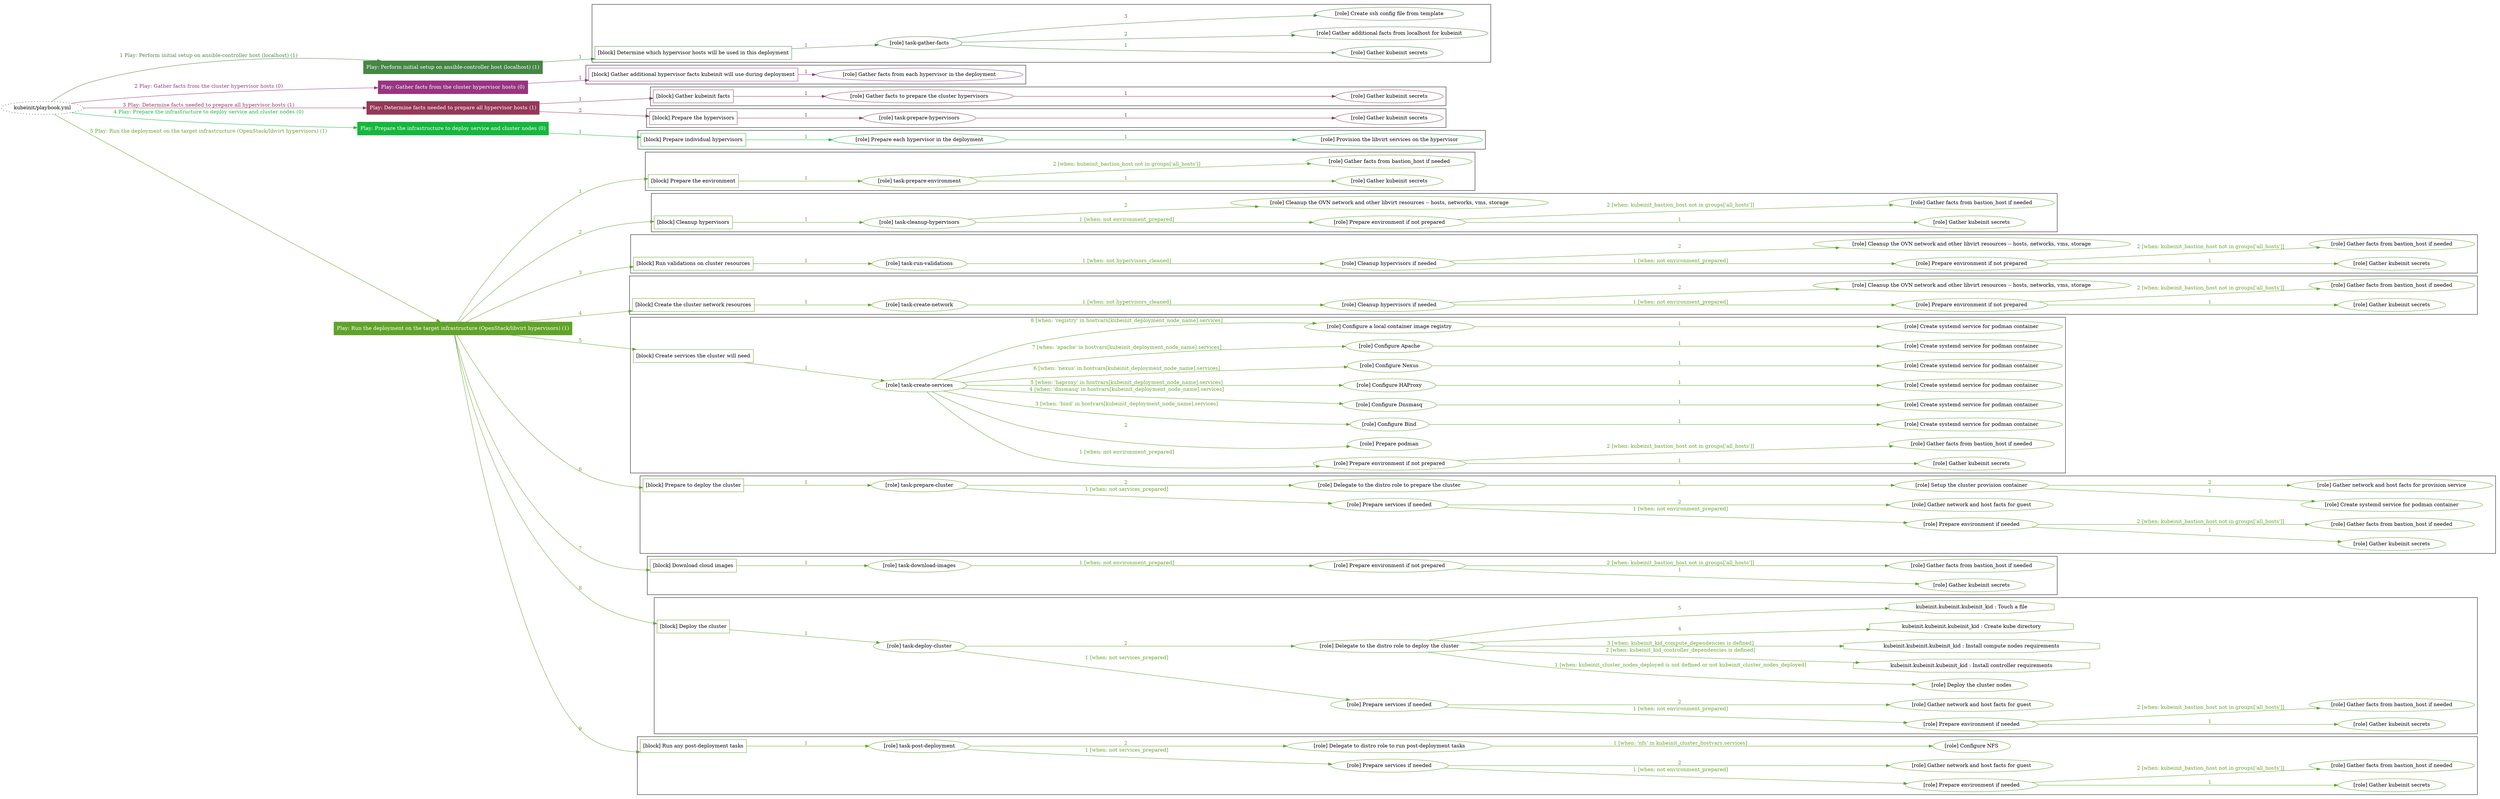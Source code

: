 digraph {
	graph [concentrate=true ordering=in rankdir=LR ratio=fill]
	edge [esep=5 sep=10]
	"kubeinit/playbook.yml" [URL="/home/runner/work/kubeinit/kubeinit/kubeinit/playbook.yml" id=playbook_5fe41599 style=dotted]
	"kubeinit/playbook.yml" -> play_55666971 [label="1 Play: Perform initial setup on ansible-controller host (localhost) (1)" color="#458745" fontcolor="#458745" id=edge_play_55666971 labeltooltip="1 Play: Perform initial setup on ansible-controller host (localhost) (1)" tooltip="1 Play: Perform initial setup on ansible-controller host (localhost) (1)"]
	subgraph "Play: Perform initial setup on ansible-controller host (localhost) (1)" {
		play_55666971 [label="Play: Perform initial setup on ansible-controller host (localhost) (1)" URL="/home/runner/work/kubeinit/kubeinit/kubeinit/playbook.yml" color="#458745" fontcolor="#ffffff" id=play_55666971 shape=box style=filled tooltip=localhost]
		play_55666971 -> block_67934a84 [label=1 color="#458745" fontcolor="#458745" id=edge_block_67934a84 labeltooltip=1 tooltip=1]
		subgraph cluster_block_67934a84 {
			block_67934a84 [label="[block] Determine which hypervisor hosts will be used in this deployment" URL="/home/runner/work/kubeinit/kubeinit/kubeinit/playbook.yml" color="#458745" id=block_67934a84 labeltooltip="Determine which hypervisor hosts will be used in this deployment" shape=box tooltip="Determine which hypervisor hosts will be used in this deployment"]
			block_67934a84 -> role_ab2614c9 [label="1 " color="#458745" fontcolor="#458745" id=edge_role_ab2614c9 labeltooltip="1 " tooltip="1 "]
			subgraph "task-gather-facts" {
				role_ab2614c9 [label="[role] task-gather-facts" URL="/home/runner/work/kubeinit/kubeinit/kubeinit/playbook.yml" color="#458745" id=role_ab2614c9 tooltip="task-gather-facts"]
				role_ab2614c9 -> role_8c896faa [label="1 " color="#458745" fontcolor="#458745" id=edge_role_8c896faa labeltooltip="1 " tooltip="1 "]
				subgraph "Gather kubeinit secrets" {
					role_8c896faa [label="[role] Gather kubeinit secrets" URL="/home/runner/.ansible/collections/ansible_collections/kubeinit/kubeinit/roles/kubeinit_prepare/tasks/build_hypervisors_group.yml" color="#458745" id=role_8c896faa tooltip="Gather kubeinit secrets"]
				}
				role_ab2614c9 -> role_256e9c28 [label="2 " color="#458745" fontcolor="#458745" id=edge_role_256e9c28 labeltooltip="2 " tooltip="2 "]
				subgraph "Gather additional facts from localhost for kubeinit" {
					role_256e9c28 [label="[role] Gather additional facts from localhost for kubeinit" URL="/home/runner/.ansible/collections/ansible_collections/kubeinit/kubeinit/roles/kubeinit_prepare/tasks/build_hypervisors_group.yml" color="#458745" id=role_256e9c28 tooltip="Gather additional facts from localhost for kubeinit"]
				}
				role_ab2614c9 -> role_fee10853 [label="3 " color="#458745" fontcolor="#458745" id=edge_role_fee10853 labeltooltip="3 " tooltip="3 "]
				subgraph "Create ssh config file from template" {
					role_fee10853 [label="[role] Create ssh config file from template" URL="/home/runner/.ansible/collections/ansible_collections/kubeinit/kubeinit/roles/kubeinit_prepare/tasks/build_hypervisors_group.yml" color="#458745" id=role_fee10853 tooltip="Create ssh config file from template"]
				}
			}
		}
	}
	"kubeinit/playbook.yml" -> play_fe52ae22 [label="2 Play: Gather facts from the cluster hypervisor hosts (0)" color="#973580" fontcolor="#973580" id=edge_play_fe52ae22 labeltooltip="2 Play: Gather facts from the cluster hypervisor hosts (0)" tooltip="2 Play: Gather facts from the cluster hypervisor hosts (0)"]
	subgraph "Play: Gather facts from the cluster hypervisor hosts (0)" {
		play_fe52ae22 [label="Play: Gather facts from the cluster hypervisor hosts (0)" URL="/home/runner/work/kubeinit/kubeinit/kubeinit/playbook.yml" color="#973580" fontcolor="#ffffff" id=play_fe52ae22 shape=box style=filled tooltip="Play: Gather facts from the cluster hypervisor hosts (0)"]
		play_fe52ae22 -> block_f6a86993 [label=1 color="#973580" fontcolor="#973580" id=edge_block_f6a86993 labeltooltip=1 tooltip=1]
		subgraph cluster_block_f6a86993 {
			block_f6a86993 [label="[block] Gather additional hypervisor facts kubeinit will use during deployment" URL="/home/runner/work/kubeinit/kubeinit/kubeinit/playbook.yml" color="#973580" id=block_f6a86993 labeltooltip="Gather additional hypervisor facts kubeinit will use during deployment" shape=box tooltip="Gather additional hypervisor facts kubeinit will use during deployment"]
			block_f6a86993 -> role_44c88449 [label="1 " color="#973580" fontcolor="#973580" id=edge_role_44c88449 labeltooltip="1 " tooltip="1 "]
			subgraph "Gather facts from each hypervisor in the deployment" {
				role_44c88449 [label="[role] Gather facts from each hypervisor in the deployment" URL="/home/runner/work/kubeinit/kubeinit/kubeinit/playbook.yml" color="#973580" id=role_44c88449 tooltip="Gather facts from each hypervisor in the deployment"]
			}
		}
	}
	"kubeinit/playbook.yml" -> play_02affd96 [label="3 Play: Determine facts needed to prepare all hypervisor hosts (1)" color="#943857" fontcolor="#943857" id=edge_play_02affd96 labeltooltip="3 Play: Determine facts needed to prepare all hypervisor hosts (1)" tooltip="3 Play: Determine facts needed to prepare all hypervisor hosts (1)"]
	subgraph "Play: Determine facts needed to prepare all hypervisor hosts (1)" {
		play_02affd96 [label="Play: Determine facts needed to prepare all hypervisor hosts (1)" URL="/home/runner/work/kubeinit/kubeinit/kubeinit/playbook.yml" color="#943857" fontcolor="#ffffff" id=play_02affd96 shape=box style=filled tooltip=localhost]
		play_02affd96 -> block_3c791228 [label=1 color="#943857" fontcolor="#943857" id=edge_block_3c791228 labeltooltip=1 tooltip=1]
		subgraph cluster_block_3c791228 {
			block_3c791228 [label="[block] Gather kubeinit facts" URL="/home/runner/work/kubeinit/kubeinit/kubeinit/playbook.yml" color="#943857" id=block_3c791228 labeltooltip="Gather kubeinit facts" shape=box tooltip="Gather kubeinit facts"]
			block_3c791228 -> role_9fc240bf [label="1 " color="#943857" fontcolor="#943857" id=edge_role_9fc240bf labeltooltip="1 " tooltip="1 "]
			subgraph "Gather facts to prepare the cluster hypervisors" {
				role_9fc240bf [label="[role] Gather facts to prepare the cluster hypervisors" URL="/home/runner/work/kubeinit/kubeinit/kubeinit/playbook.yml" color="#943857" id=role_9fc240bf tooltip="Gather facts to prepare the cluster hypervisors"]
				role_9fc240bf -> role_375b32fd [label="1 " color="#943857" fontcolor="#943857" id=edge_role_375b32fd labeltooltip="1 " tooltip="1 "]
				subgraph "Gather kubeinit secrets" {
					role_375b32fd [label="[role] Gather kubeinit secrets" URL="/home/runner/.ansible/collections/ansible_collections/kubeinit/kubeinit/roles/kubeinit_prepare/tasks/gather_kubeinit_facts.yml" color="#943857" id=role_375b32fd tooltip="Gather kubeinit secrets"]
				}
			}
		}
		play_02affd96 -> block_51bba549 [label=2 color="#943857" fontcolor="#943857" id=edge_block_51bba549 labeltooltip=2 tooltip=2]
		subgraph cluster_block_51bba549 {
			block_51bba549 [label="[block] Prepare the hypervisors" URL="/home/runner/work/kubeinit/kubeinit/kubeinit/playbook.yml" color="#943857" id=block_51bba549 labeltooltip="Prepare the hypervisors" shape=box tooltip="Prepare the hypervisors"]
			block_51bba549 -> role_1eca41cf [label="1 " color="#943857" fontcolor="#943857" id=edge_role_1eca41cf labeltooltip="1 " tooltip="1 "]
			subgraph "task-prepare-hypervisors" {
				role_1eca41cf [label="[role] task-prepare-hypervisors" URL="/home/runner/work/kubeinit/kubeinit/kubeinit/playbook.yml" color="#943857" id=role_1eca41cf tooltip="task-prepare-hypervisors"]
				role_1eca41cf -> role_075662c6 [label="1 " color="#943857" fontcolor="#943857" id=edge_role_075662c6 labeltooltip="1 " tooltip="1 "]
				subgraph "Gather kubeinit secrets" {
					role_075662c6 [label="[role] Gather kubeinit secrets" URL="/home/runner/.ansible/collections/ansible_collections/kubeinit/kubeinit/roles/kubeinit_prepare/tasks/gather_kubeinit_facts.yml" color="#943857" id=role_075662c6 tooltip="Gather kubeinit secrets"]
				}
			}
		}
	}
	"kubeinit/playbook.yml" -> play_18df3290 [label="4 Play: Prepare the infrastructure to deploy service and cluster nodes (0)" color="#15b73e" fontcolor="#15b73e" id=edge_play_18df3290 labeltooltip="4 Play: Prepare the infrastructure to deploy service and cluster nodes (0)" tooltip="4 Play: Prepare the infrastructure to deploy service and cluster nodes (0)"]
	subgraph "Play: Prepare the infrastructure to deploy service and cluster nodes (0)" {
		play_18df3290 [label="Play: Prepare the infrastructure to deploy service and cluster nodes (0)" URL="/home/runner/work/kubeinit/kubeinit/kubeinit/playbook.yml" color="#15b73e" fontcolor="#ffffff" id=play_18df3290 shape=box style=filled tooltip="Play: Prepare the infrastructure to deploy service and cluster nodes (0)"]
		play_18df3290 -> block_b751de8a [label=1 color="#15b73e" fontcolor="#15b73e" id=edge_block_b751de8a labeltooltip=1 tooltip=1]
		subgraph cluster_block_b751de8a {
			block_b751de8a [label="[block] Prepare individual hypervisors" URL="/home/runner/work/kubeinit/kubeinit/kubeinit/playbook.yml" color="#15b73e" id=block_b751de8a labeltooltip="Prepare individual hypervisors" shape=box tooltip="Prepare individual hypervisors"]
			block_b751de8a -> role_bc73a77a [label="1 " color="#15b73e" fontcolor="#15b73e" id=edge_role_bc73a77a labeltooltip="1 " tooltip="1 "]
			subgraph "Prepare each hypervisor in the deployment" {
				role_bc73a77a [label="[role] Prepare each hypervisor in the deployment" URL="/home/runner/work/kubeinit/kubeinit/kubeinit/playbook.yml" color="#15b73e" id=role_bc73a77a tooltip="Prepare each hypervisor in the deployment"]
				role_bc73a77a -> role_54d7b01c [label="1 " color="#15b73e" fontcolor="#15b73e" id=edge_role_54d7b01c labeltooltip="1 " tooltip="1 "]
				subgraph "Provision the libvirt services on the hypervisor" {
					role_54d7b01c [label="[role] Provision the libvirt services on the hypervisor" URL="/home/runner/.ansible/collections/ansible_collections/kubeinit/kubeinit/roles/kubeinit_prepare/tasks/prepare_hypervisor.yml" color="#15b73e" id=role_54d7b01c tooltip="Provision the libvirt services on the hypervisor"]
				}
			}
		}
	}
	"kubeinit/playbook.yml" -> play_ee7f7cd1 [label="5 Play: Run the deployment on the target infrastructure (OpenStack/libvirt hypervisors) (1)" color="#61a329" fontcolor="#61a329" id=edge_play_ee7f7cd1 labeltooltip="5 Play: Run the deployment on the target infrastructure (OpenStack/libvirt hypervisors) (1)" tooltip="5 Play: Run the deployment on the target infrastructure (OpenStack/libvirt hypervisors) (1)"]
	subgraph "Play: Run the deployment on the target infrastructure (OpenStack/libvirt hypervisors) (1)" {
		play_ee7f7cd1 [label="Play: Run the deployment on the target infrastructure (OpenStack/libvirt hypervisors) (1)" URL="/home/runner/work/kubeinit/kubeinit/kubeinit/playbook.yml" color="#61a329" fontcolor="#ffffff" id=play_ee7f7cd1 shape=box style=filled tooltip=localhost]
		play_ee7f7cd1 -> block_87610c10 [label=1 color="#61a329" fontcolor="#61a329" id=edge_block_87610c10 labeltooltip=1 tooltip=1]
		subgraph cluster_block_87610c10 {
			block_87610c10 [label="[block] Prepare the environment" URL="/home/runner/work/kubeinit/kubeinit/kubeinit/playbook.yml" color="#61a329" id=block_87610c10 labeltooltip="Prepare the environment" shape=box tooltip="Prepare the environment"]
			block_87610c10 -> role_bfa78149 [label="1 " color="#61a329" fontcolor="#61a329" id=edge_role_bfa78149 labeltooltip="1 " tooltip="1 "]
			subgraph "task-prepare-environment" {
				role_bfa78149 [label="[role] task-prepare-environment" URL="/home/runner/work/kubeinit/kubeinit/kubeinit/playbook.yml" color="#61a329" id=role_bfa78149 tooltip="task-prepare-environment"]
				role_bfa78149 -> role_4eda931f [label="1 " color="#61a329" fontcolor="#61a329" id=edge_role_4eda931f labeltooltip="1 " tooltip="1 "]
				subgraph "Gather kubeinit secrets" {
					role_4eda931f [label="[role] Gather kubeinit secrets" URL="/home/runner/.ansible/collections/ansible_collections/kubeinit/kubeinit/roles/kubeinit_prepare/tasks/gather_kubeinit_facts.yml" color="#61a329" id=role_4eda931f tooltip="Gather kubeinit secrets"]
				}
				role_bfa78149 -> role_8e692fb3 [label="2 [when: kubeinit_bastion_host not in groups['all_hosts']]" color="#61a329" fontcolor="#61a329" id=edge_role_8e692fb3 labeltooltip="2 [when: kubeinit_bastion_host not in groups['all_hosts']]" tooltip="2 [when: kubeinit_bastion_host not in groups['all_hosts']]"]
				subgraph "Gather facts from bastion_host if needed" {
					role_8e692fb3 [label="[role] Gather facts from bastion_host if needed" URL="/home/runner/.ansible/collections/ansible_collections/kubeinit/kubeinit/roles/kubeinit_prepare/tasks/main.yml" color="#61a329" id=role_8e692fb3 tooltip="Gather facts from bastion_host if needed"]
				}
			}
		}
		play_ee7f7cd1 -> block_bdb9e5b8 [label=2 color="#61a329" fontcolor="#61a329" id=edge_block_bdb9e5b8 labeltooltip=2 tooltip=2]
		subgraph cluster_block_bdb9e5b8 {
			block_bdb9e5b8 [label="[block] Cleanup hypervisors" URL="/home/runner/work/kubeinit/kubeinit/kubeinit/playbook.yml" color="#61a329" id=block_bdb9e5b8 labeltooltip="Cleanup hypervisors" shape=box tooltip="Cleanup hypervisors"]
			block_bdb9e5b8 -> role_5acf9dca [label="1 " color="#61a329" fontcolor="#61a329" id=edge_role_5acf9dca labeltooltip="1 " tooltip="1 "]
			subgraph "task-cleanup-hypervisors" {
				role_5acf9dca [label="[role] task-cleanup-hypervisors" URL="/home/runner/work/kubeinit/kubeinit/kubeinit/playbook.yml" color="#61a329" id=role_5acf9dca tooltip="task-cleanup-hypervisors"]
				role_5acf9dca -> role_e18acdb3 [label="1 [when: not environment_prepared]" color="#61a329" fontcolor="#61a329" id=edge_role_e18acdb3 labeltooltip="1 [when: not environment_prepared]" tooltip="1 [when: not environment_prepared]"]
				subgraph "Prepare environment if not prepared" {
					role_e18acdb3 [label="[role] Prepare environment if not prepared" URL="/home/runner/.ansible/collections/ansible_collections/kubeinit/kubeinit/roles/kubeinit_libvirt/tasks/cleanup_hypervisors.yml" color="#61a329" id=role_e18acdb3 tooltip="Prepare environment if not prepared"]
					role_e18acdb3 -> role_991489d8 [label="1 " color="#61a329" fontcolor="#61a329" id=edge_role_991489d8 labeltooltip="1 " tooltip="1 "]
					subgraph "Gather kubeinit secrets" {
						role_991489d8 [label="[role] Gather kubeinit secrets" URL="/home/runner/.ansible/collections/ansible_collections/kubeinit/kubeinit/roles/kubeinit_prepare/tasks/gather_kubeinit_facts.yml" color="#61a329" id=role_991489d8 tooltip="Gather kubeinit secrets"]
					}
					role_e18acdb3 -> role_3959d46a [label="2 [when: kubeinit_bastion_host not in groups['all_hosts']]" color="#61a329" fontcolor="#61a329" id=edge_role_3959d46a labeltooltip="2 [when: kubeinit_bastion_host not in groups['all_hosts']]" tooltip="2 [when: kubeinit_bastion_host not in groups['all_hosts']]"]
					subgraph "Gather facts from bastion_host if needed" {
						role_3959d46a [label="[role] Gather facts from bastion_host if needed" URL="/home/runner/.ansible/collections/ansible_collections/kubeinit/kubeinit/roles/kubeinit_prepare/tasks/main.yml" color="#61a329" id=role_3959d46a tooltip="Gather facts from bastion_host if needed"]
					}
				}
				role_5acf9dca -> role_cb58120d [label="2 " color="#61a329" fontcolor="#61a329" id=edge_role_cb58120d labeltooltip="2 " tooltip="2 "]
				subgraph "Cleanup the OVN network and other libvirt resources -- hosts, networks, vms, storage" {
					role_cb58120d [label="[role] Cleanup the OVN network and other libvirt resources -- hosts, networks, vms, storage" URL="/home/runner/.ansible/collections/ansible_collections/kubeinit/kubeinit/roles/kubeinit_libvirt/tasks/cleanup_hypervisors.yml" color="#61a329" id=role_cb58120d tooltip="Cleanup the OVN network and other libvirt resources -- hosts, networks, vms, storage"]
				}
			}
		}
		play_ee7f7cd1 -> block_a661c256 [label=3 color="#61a329" fontcolor="#61a329" id=edge_block_a661c256 labeltooltip=3 tooltip=3]
		subgraph cluster_block_a661c256 {
			block_a661c256 [label="[block] Run validations on cluster resources" URL="/home/runner/work/kubeinit/kubeinit/kubeinit/playbook.yml" color="#61a329" id=block_a661c256 labeltooltip="Run validations on cluster resources" shape=box tooltip="Run validations on cluster resources"]
			block_a661c256 -> role_3eac12f6 [label="1 " color="#61a329" fontcolor="#61a329" id=edge_role_3eac12f6 labeltooltip="1 " tooltip="1 "]
			subgraph "task-run-validations" {
				role_3eac12f6 [label="[role] task-run-validations" URL="/home/runner/work/kubeinit/kubeinit/kubeinit/playbook.yml" color="#61a329" id=role_3eac12f6 tooltip="task-run-validations"]
				role_3eac12f6 -> role_e0785d9e [label="1 [when: not hypervisors_cleaned]" color="#61a329" fontcolor="#61a329" id=edge_role_e0785d9e labeltooltip="1 [when: not hypervisors_cleaned]" tooltip="1 [when: not hypervisors_cleaned]"]
				subgraph "Cleanup hypervisors if needed" {
					role_e0785d9e [label="[role] Cleanup hypervisors if needed" URL="/home/runner/.ansible/collections/ansible_collections/kubeinit/kubeinit/roles/kubeinit_validations/tasks/main.yml" color="#61a329" id=role_e0785d9e tooltip="Cleanup hypervisors if needed"]
					role_e0785d9e -> role_4e67e48b [label="1 [when: not environment_prepared]" color="#61a329" fontcolor="#61a329" id=edge_role_4e67e48b labeltooltip="1 [when: not environment_prepared]" tooltip="1 [when: not environment_prepared]"]
					subgraph "Prepare environment if not prepared" {
						role_4e67e48b [label="[role] Prepare environment if not prepared" URL="/home/runner/.ansible/collections/ansible_collections/kubeinit/kubeinit/roles/kubeinit_libvirt/tasks/cleanup_hypervisors.yml" color="#61a329" id=role_4e67e48b tooltip="Prepare environment if not prepared"]
						role_4e67e48b -> role_53105800 [label="1 " color="#61a329" fontcolor="#61a329" id=edge_role_53105800 labeltooltip="1 " tooltip="1 "]
						subgraph "Gather kubeinit secrets" {
							role_53105800 [label="[role] Gather kubeinit secrets" URL="/home/runner/.ansible/collections/ansible_collections/kubeinit/kubeinit/roles/kubeinit_prepare/tasks/gather_kubeinit_facts.yml" color="#61a329" id=role_53105800 tooltip="Gather kubeinit secrets"]
						}
						role_4e67e48b -> role_20fa8161 [label="2 [when: kubeinit_bastion_host not in groups['all_hosts']]" color="#61a329" fontcolor="#61a329" id=edge_role_20fa8161 labeltooltip="2 [when: kubeinit_bastion_host not in groups['all_hosts']]" tooltip="2 [when: kubeinit_bastion_host not in groups['all_hosts']]"]
						subgraph "Gather facts from bastion_host if needed" {
							role_20fa8161 [label="[role] Gather facts from bastion_host if needed" URL="/home/runner/.ansible/collections/ansible_collections/kubeinit/kubeinit/roles/kubeinit_prepare/tasks/main.yml" color="#61a329" id=role_20fa8161 tooltip="Gather facts from bastion_host if needed"]
						}
					}
					role_e0785d9e -> role_eeefbf0a [label="2 " color="#61a329" fontcolor="#61a329" id=edge_role_eeefbf0a labeltooltip="2 " tooltip="2 "]
					subgraph "Cleanup the OVN network and other libvirt resources -- hosts, networks, vms, storage" {
						role_eeefbf0a [label="[role] Cleanup the OVN network and other libvirt resources -- hosts, networks, vms, storage" URL="/home/runner/.ansible/collections/ansible_collections/kubeinit/kubeinit/roles/kubeinit_libvirt/tasks/cleanup_hypervisors.yml" color="#61a329" id=role_eeefbf0a tooltip="Cleanup the OVN network and other libvirt resources -- hosts, networks, vms, storage"]
					}
				}
			}
		}
		play_ee7f7cd1 -> block_8609d5c6 [label=4 color="#61a329" fontcolor="#61a329" id=edge_block_8609d5c6 labeltooltip=4 tooltip=4]
		subgraph cluster_block_8609d5c6 {
			block_8609d5c6 [label="[block] Create the cluster network resources" URL="/home/runner/work/kubeinit/kubeinit/kubeinit/playbook.yml" color="#61a329" id=block_8609d5c6 labeltooltip="Create the cluster network resources" shape=box tooltip="Create the cluster network resources"]
			block_8609d5c6 -> role_cd32442a [label="1 " color="#61a329" fontcolor="#61a329" id=edge_role_cd32442a labeltooltip="1 " tooltip="1 "]
			subgraph "task-create-network" {
				role_cd32442a [label="[role] task-create-network" URL="/home/runner/work/kubeinit/kubeinit/kubeinit/playbook.yml" color="#61a329" id=role_cd32442a tooltip="task-create-network"]
				role_cd32442a -> role_c310fed7 [label="1 [when: not hypervisors_cleaned]" color="#61a329" fontcolor="#61a329" id=edge_role_c310fed7 labeltooltip="1 [when: not hypervisors_cleaned]" tooltip="1 [when: not hypervisors_cleaned]"]
				subgraph "Cleanup hypervisors if needed" {
					role_c310fed7 [label="[role] Cleanup hypervisors if needed" URL="/home/runner/.ansible/collections/ansible_collections/kubeinit/kubeinit/roles/kubeinit_libvirt/tasks/create_network.yml" color="#61a329" id=role_c310fed7 tooltip="Cleanup hypervisors if needed"]
					role_c310fed7 -> role_a44b13c0 [label="1 [when: not environment_prepared]" color="#61a329" fontcolor="#61a329" id=edge_role_a44b13c0 labeltooltip="1 [when: not environment_prepared]" tooltip="1 [when: not environment_prepared]"]
					subgraph "Prepare environment if not prepared" {
						role_a44b13c0 [label="[role] Prepare environment if not prepared" URL="/home/runner/.ansible/collections/ansible_collections/kubeinit/kubeinit/roles/kubeinit_libvirt/tasks/cleanup_hypervisors.yml" color="#61a329" id=role_a44b13c0 tooltip="Prepare environment if not prepared"]
						role_a44b13c0 -> role_a8065ec0 [label="1 " color="#61a329" fontcolor="#61a329" id=edge_role_a8065ec0 labeltooltip="1 " tooltip="1 "]
						subgraph "Gather kubeinit secrets" {
							role_a8065ec0 [label="[role] Gather kubeinit secrets" URL="/home/runner/.ansible/collections/ansible_collections/kubeinit/kubeinit/roles/kubeinit_prepare/tasks/gather_kubeinit_facts.yml" color="#61a329" id=role_a8065ec0 tooltip="Gather kubeinit secrets"]
						}
						role_a44b13c0 -> role_295cc9fc [label="2 [when: kubeinit_bastion_host not in groups['all_hosts']]" color="#61a329" fontcolor="#61a329" id=edge_role_295cc9fc labeltooltip="2 [when: kubeinit_bastion_host not in groups['all_hosts']]" tooltip="2 [when: kubeinit_bastion_host not in groups['all_hosts']]"]
						subgraph "Gather facts from bastion_host if needed" {
							role_295cc9fc [label="[role] Gather facts from bastion_host if needed" URL="/home/runner/.ansible/collections/ansible_collections/kubeinit/kubeinit/roles/kubeinit_prepare/tasks/main.yml" color="#61a329" id=role_295cc9fc tooltip="Gather facts from bastion_host if needed"]
						}
					}
					role_c310fed7 -> role_ef1f6f5f [label="2 " color="#61a329" fontcolor="#61a329" id=edge_role_ef1f6f5f labeltooltip="2 " tooltip="2 "]
					subgraph "Cleanup the OVN network and other libvirt resources -- hosts, networks, vms, storage" {
						role_ef1f6f5f [label="[role] Cleanup the OVN network and other libvirt resources -- hosts, networks, vms, storage" URL="/home/runner/.ansible/collections/ansible_collections/kubeinit/kubeinit/roles/kubeinit_libvirt/tasks/cleanup_hypervisors.yml" color="#61a329" id=role_ef1f6f5f tooltip="Cleanup the OVN network and other libvirt resources -- hosts, networks, vms, storage"]
					}
				}
			}
		}
		play_ee7f7cd1 -> block_b49bfe8c [label=5 color="#61a329" fontcolor="#61a329" id=edge_block_b49bfe8c labeltooltip=5 tooltip=5]
		subgraph cluster_block_b49bfe8c {
			block_b49bfe8c [label="[block] Create services the cluster will need" URL="/home/runner/work/kubeinit/kubeinit/kubeinit/playbook.yml" color="#61a329" id=block_b49bfe8c labeltooltip="Create services the cluster will need" shape=box tooltip="Create services the cluster will need"]
			block_b49bfe8c -> role_f0c08627 [label="1 " color="#61a329" fontcolor="#61a329" id=edge_role_f0c08627 labeltooltip="1 " tooltip="1 "]
			subgraph "task-create-services" {
				role_f0c08627 [label="[role] task-create-services" URL="/home/runner/work/kubeinit/kubeinit/kubeinit/playbook.yml" color="#61a329" id=role_f0c08627 tooltip="task-create-services"]
				role_f0c08627 -> role_471349df [label="1 [when: not environment_prepared]" color="#61a329" fontcolor="#61a329" id=edge_role_471349df labeltooltip="1 [when: not environment_prepared]" tooltip="1 [when: not environment_prepared]"]
				subgraph "Prepare environment if not prepared" {
					role_471349df [label="[role] Prepare environment if not prepared" URL="/home/runner/.ansible/collections/ansible_collections/kubeinit/kubeinit/roles/kubeinit_services/tasks/main.yml" color="#61a329" id=role_471349df tooltip="Prepare environment if not prepared"]
					role_471349df -> role_da7a51b6 [label="1 " color="#61a329" fontcolor="#61a329" id=edge_role_da7a51b6 labeltooltip="1 " tooltip="1 "]
					subgraph "Gather kubeinit secrets" {
						role_da7a51b6 [label="[role] Gather kubeinit secrets" URL="/home/runner/.ansible/collections/ansible_collections/kubeinit/kubeinit/roles/kubeinit_prepare/tasks/gather_kubeinit_facts.yml" color="#61a329" id=role_da7a51b6 tooltip="Gather kubeinit secrets"]
					}
					role_471349df -> role_b3be3998 [label="2 [when: kubeinit_bastion_host not in groups['all_hosts']]" color="#61a329" fontcolor="#61a329" id=edge_role_b3be3998 labeltooltip="2 [when: kubeinit_bastion_host not in groups['all_hosts']]" tooltip="2 [when: kubeinit_bastion_host not in groups['all_hosts']]"]
					subgraph "Gather facts from bastion_host if needed" {
						role_b3be3998 [label="[role] Gather facts from bastion_host if needed" URL="/home/runner/.ansible/collections/ansible_collections/kubeinit/kubeinit/roles/kubeinit_prepare/tasks/main.yml" color="#61a329" id=role_b3be3998 tooltip="Gather facts from bastion_host if needed"]
					}
				}
				role_f0c08627 -> role_0e5fb202 [label="2 " color="#61a329" fontcolor="#61a329" id=edge_role_0e5fb202 labeltooltip="2 " tooltip="2 "]
				subgraph "Prepare podman" {
					role_0e5fb202 [label="[role] Prepare podman" URL="/home/runner/.ansible/collections/ansible_collections/kubeinit/kubeinit/roles/kubeinit_services/tasks/00_create_service_pod.yml" color="#61a329" id=role_0e5fb202 tooltip="Prepare podman"]
				}
				role_f0c08627 -> role_b9608930 [label="3 [when: 'bind' in hostvars[kubeinit_deployment_node_name].services]" color="#61a329" fontcolor="#61a329" id=edge_role_b9608930 labeltooltip="3 [when: 'bind' in hostvars[kubeinit_deployment_node_name].services]" tooltip="3 [when: 'bind' in hostvars[kubeinit_deployment_node_name].services]"]
				subgraph "Configure Bind" {
					role_b9608930 [label="[role] Configure Bind" URL="/home/runner/.ansible/collections/ansible_collections/kubeinit/kubeinit/roles/kubeinit_services/tasks/start_services_containers.yml" color="#61a329" id=role_b9608930 tooltip="Configure Bind"]
					role_b9608930 -> role_2f2364cd [label="1 " color="#61a329" fontcolor="#61a329" id=edge_role_2f2364cd labeltooltip="1 " tooltip="1 "]
					subgraph "Create systemd service for podman container" {
						role_2f2364cd [label="[role] Create systemd service for podman container" URL="/home/runner/.ansible/collections/ansible_collections/kubeinit/kubeinit/roles/kubeinit_bind/tasks/main.yml" color="#61a329" id=role_2f2364cd tooltip="Create systemd service for podman container"]
					}
				}
				role_f0c08627 -> role_5389c807 [label="4 [when: 'dnsmasq' in hostvars[kubeinit_deployment_node_name].services]" color="#61a329" fontcolor="#61a329" id=edge_role_5389c807 labeltooltip="4 [when: 'dnsmasq' in hostvars[kubeinit_deployment_node_name].services]" tooltip="4 [when: 'dnsmasq' in hostvars[kubeinit_deployment_node_name].services]"]
				subgraph "Configure Dnsmasq" {
					role_5389c807 [label="[role] Configure Dnsmasq" URL="/home/runner/.ansible/collections/ansible_collections/kubeinit/kubeinit/roles/kubeinit_services/tasks/start_services_containers.yml" color="#61a329" id=role_5389c807 tooltip="Configure Dnsmasq"]
					role_5389c807 -> role_716950e3 [label="1 " color="#61a329" fontcolor="#61a329" id=edge_role_716950e3 labeltooltip="1 " tooltip="1 "]
					subgraph "Create systemd service for podman container" {
						role_716950e3 [label="[role] Create systemd service for podman container" URL="/home/runner/.ansible/collections/ansible_collections/kubeinit/kubeinit/roles/kubeinit_dnsmasq/tasks/main.yml" color="#61a329" id=role_716950e3 tooltip="Create systemd service for podman container"]
					}
				}
				role_f0c08627 -> role_80f481d3 [label="5 [when: 'haproxy' in hostvars[kubeinit_deployment_node_name].services]" color="#61a329" fontcolor="#61a329" id=edge_role_80f481d3 labeltooltip="5 [when: 'haproxy' in hostvars[kubeinit_deployment_node_name].services]" tooltip="5 [when: 'haproxy' in hostvars[kubeinit_deployment_node_name].services]"]
				subgraph "Configure HAProxy" {
					role_80f481d3 [label="[role] Configure HAProxy" URL="/home/runner/.ansible/collections/ansible_collections/kubeinit/kubeinit/roles/kubeinit_services/tasks/start_services_containers.yml" color="#61a329" id=role_80f481d3 tooltip="Configure HAProxy"]
					role_80f481d3 -> role_419ed6a0 [label="1 " color="#61a329" fontcolor="#61a329" id=edge_role_419ed6a0 labeltooltip="1 " tooltip="1 "]
					subgraph "Create systemd service for podman container" {
						role_419ed6a0 [label="[role] Create systemd service for podman container" URL="/home/runner/.ansible/collections/ansible_collections/kubeinit/kubeinit/roles/kubeinit_haproxy/tasks/main.yml" color="#61a329" id=role_419ed6a0 tooltip="Create systemd service for podman container"]
					}
				}
				role_f0c08627 -> role_bed5ef15 [label="6 [when: 'nexus' in hostvars[kubeinit_deployment_node_name].services]" color="#61a329" fontcolor="#61a329" id=edge_role_bed5ef15 labeltooltip="6 [when: 'nexus' in hostvars[kubeinit_deployment_node_name].services]" tooltip="6 [when: 'nexus' in hostvars[kubeinit_deployment_node_name].services]"]
				subgraph "Configure Nexus" {
					role_bed5ef15 [label="[role] Configure Nexus" URL="/home/runner/.ansible/collections/ansible_collections/kubeinit/kubeinit/roles/kubeinit_services/tasks/start_services_containers.yml" color="#61a329" id=role_bed5ef15 tooltip="Configure Nexus"]
					role_bed5ef15 -> role_29012b14 [label="1 " color="#61a329" fontcolor="#61a329" id=edge_role_29012b14 labeltooltip="1 " tooltip="1 "]
					subgraph "Create systemd service for podman container" {
						role_29012b14 [label="[role] Create systemd service for podman container" URL="/home/runner/.ansible/collections/ansible_collections/kubeinit/kubeinit/roles/kubeinit_nexus/tasks/main.yml" color="#61a329" id=role_29012b14 tooltip="Create systemd service for podman container"]
					}
				}
				role_f0c08627 -> role_db72983e [label="7 [when: 'apache' in hostvars[kubeinit_deployment_node_name].services]" color="#61a329" fontcolor="#61a329" id=edge_role_db72983e labeltooltip="7 [when: 'apache' in hostvars[kubeinit_deployment_node_name].services]" tooltip="7 [when: 'apache' in hostvars[kubeinit_deployment_node_name].services]"]
				subgraph "Configure Apache" {
					role_db72983e [label="[role] Configure Apache" URL="/home/runner/.ansible/collections/ansible_collections/kubeinit/kubeinit/roles/kubeinit_services/tasks/start_services_containers.yml" color="#61a329" id=role_db72983e tooltip="Configure Apache"]
					role_db72983e -> role_344d2312 [label="1 " color="#61a329" fontcolor="#61a329" id=edge_role_344d2312 labeltooltip="1 " tooltip="1 "]
					subgraph "Create systemd service for podman container" {
						role_344d2312 [label="[role] Create systemd service for podman container" URL="/home/runner/.ansible/collections/ansible_collections/kubeinit/kubeinit/roles/kubeinit_apache/tasks/main.yml" color="#61a329" id=role_344d2312 tooltip="Create systemd service for podman container"]
					}
				}
				role_f0c08627 -> role_19920f65 [label="8 [when: 'registry' in hostvars[kubeinit_deployment_node_name].services]" color="#61a329" fontcolor="#61a329" id=edge_role_19920f65 labeltooltip="8 [when: 'registry' in hostvars[kubeinit_deployment_node_name].services]" tooltip="8 [when: 'registry' in hostvars[kubeinit_deployment_node_name].services]"]
				subgraph "Configure a local container image registry" {
					role_19920f65 [label="[role] Configure a local container image registry" URL="/home/runner/.ansible/collections/ansible_collections/kubeinit/kubeinit/roles/kubeinit_services/tasks/start_services_containers.yml" color="#61a329" id=role_19920f65 tooltip="Configure a local container image registry"]
					role_19920f65 -> role_20dede20 [label="1 " color="#61a329" fontcolor="#61a329" id=edge_role_20dede20 labeltooltip="1 " tooltip="1 "]
					subgraph "Create systemd service for podman container" {
						role_20dede20 [label="[role] Create systemd service for podman container" URL="/home/runner/.ansible/collections/ansible_collections/kubeinit/kubeinit/roles/kubeinit_registry/tasks/main.yml" color="#61a329" id=role_20dede20 tooltip="Create systemd service for podman container"]
					}
				}
			}
		}
		play_ee7f7cd1 -> block_497043ff [label=6 color="#61a329" fontcolor="#61a329" id=edge_block_497043ff labeltooltip=6 tooltip=6]
		subgraph cluster_block_497043ff {
			block_497043ff [label="[block] Prepare to deploy the cluster" URL="/home/runner/work/kubeinit/kubeinit/kubeinit/playbook.yml" color="#61a329" id=block_497043ff labeltooltip="Prepare to deploy the cluster" shape=box tooltip="Prepare to deploy the cluster"]
			block_497043ff -> role_61d6632f [label="1 " color="#61a329" fontcolor="#61a329" id=edge_role_61d6632f labeltooltip="1 " tooltip="1 "]
			subgraph "task-prepare-cluster" {
				role_61d6632f [label="[role] task-prepare-cluster" URL="/home/runner/work/kubeinit/kubeinit/kubeinit/playbook.yml" color="#61a329" id=role_61d6632f tooltip="task-prepare-cluster"]
				role_61d6632f -> role_5e1f9ead [label="1 [when: not services_prepared]" color="#61a329" fontcolor="#61a329" id=edge_role_5e1f9ead labeltooltip="1 [when: not services_prepared]" tooltip="1 [when: not services_prepared]"]
				subgraph "Prepare services if needed" {
					role_5e1f9ead [label="[role] Prepare services if needed" URL="/home/runner/.ansible/collections/ansible_collections/kubeinit/kubeinit/roles/kubeinit_prepare/tasks/prepare_cluster.yml" color="#61a329" id=role_5e1f9ead tooltip="Prepare services if needed"]
					role_5e1f9ead -> role_bcc397b4 [label="1 [when: not environment_prepared]" color="#61a329" fontcolor="#61a329" id=edge_role_bcc397b4 labeltooltip="1 [when: not environment_prepared]" tooltip="1 [when: not environment_prepared]"]
					subgraph "Prepare environment if needed" {
						role_bcc397b4 [label="[role] Prepare environment if needed" URL="/home/runner/.ansible/collections/ansible_collections/kubeinit/kubeinit/roles/kubeinit_services/tasks/prepare_services.yml" color="#61a329" id=role_bcc397b4 tooltip="Prepare environment if needed"]
						role_bcc397b4 -> role_407cab8e [label="1 " color="#61a329" fontcolor="#61a329" id=edge_role_407cab8e labeltooltip="1 " tooltip="1 "]
						subgraph "Gather kubeinit secrets" {
							role_407cab8e [label="[role] Gather kubeinit secrets" URL="/home/runner/.ansible/collections/ansible_collections/kubeinit/kubeinit/roles/kubeinit_prepare/tasks/gather_kubeinit_facts.yml" color="#61a329" id=role_407cab8e tooltip="Gather kubeinit secrets"]
						}
						role_bcc397b4 -> role_c20a6c1b [label="2 [when: kubeinit_bastion_host not in groups['all_hosts']]" color="#61a329" fontcolor="#61a329" id=edge_role_c20a6c1b labeltooltip="2 [when: kubeinit_bastion_host not in groups['all_hosts']]" tooltip="2 [when: kubeinit_bastion_host not in groups['all_hosts']]"]
						subgraph "Gather facts from bastion_host if needed" {
							role_c20a6c1b [label="[role] Gather facts from bastion_host if needed" URL="/home/runner/.ansible/collections/ansible_collections/kubeinit/kubeinit/roles/kubeinit_prepare/tasks/main.yml" color="#61a329" id=role_c20a6c1b tooltip="Gather facts from bastion_host if needed"]
						}
					}
					role_5e1f9ead -> role_760d1336 [label="2 " color="#61a329" fontcolor="#61a329" id=edge_role_760d1336 labeltooltip="2 " tooltip="2 "]
					subgraph "Gather network and host facts for guest" {
						role_760d1336 [label="[role] Gather network and host facts for guest" URL="/home/runner/.ansible/collections/ansible_collections/kubeinit/kubeinit/roles/kubeinit_services/tasks/prepare_services.yml" color="#61a329" id=role_760d1336 tooltip="Gather network and host facts for guest"]
					}
				}
				role_61d6632f -> role_be246ad3 [label="2 " color="#61a329" fontcolor="#61a329" id=edge_role_be246ad3 labeltooltip="2 " tooltip="2 "]
				subgraph "Delegate to the distro role to prepare the cluster" {
					role_be246ad3 [label="[role] Delegate to the distro role to prepare the cluster" URL="/home/runner/.ansible/collections/ansible_collections/kubeinit/kubeinit/roles/kubeinit_prepare/tasks/prepare_cluster.yml" color="#61a329" id=role_be246ad3 tooltip="Delegate to the distro role to prepare the cluster"]
					role_be246ad3 -> role_4dc0a65d [label="1 " color="#61a329" fontcolor="#61a329" id=edge_role_4dc0a65d labeltooltip="1 " tooltip="1 "]
					subgraph "Setup the cluster provision container" {
						role_4dc0a65d [label="[role] Setup the cluster provision container" URL="/home/runner/.ansible/collections/ansible_collections/kubeinit/kubeinit/roles/kubeinit_kid/tasks/prepare_cluster.yml" color="#61a329" id=role_4dc0a65d tooltip="Setup the cluster provision container"]
						role_4dc0a65d -> role_c0fc80cc [label="1 " color="#61a329" fontcolor="#61a329" id=edge_role_c0fc80cc labeltooltip="1 " tooltip="1 "]
						subgraph "Create systemd service for podman container" {
							role_c0fc80cc [label="[role] Create systemd service for podman container" URL="/home/runner/.ansible/collections/ansible_collections/kubeinit/kubeinit/roles/kubeinit_services/tasks/create_provision_container.yml" color="#61a329" id=role_c0fc80cc tooltip="Create systemd service for podman container"]
						}
						role_4dc0a65d -> role_c06df74e [label="2 " color="#61a329" fontcolor="#61a329" id=edge_role_c06df74e labeltooltip="2 " tooltip="2 "]
						subgraph "Gather network and host facts for provision service" {
							role_c06df74e [label="[role] Gather network and host facts for provision service" URL="/home/runner/.ansible/collections/ansible_collections/kubeinit/kubeinit/roles/kubeinit_services/tasks/create_provision_container.yml" color="#61a329" id=role_c06df74e tooltip="Gather network and host facts for provision service"]
						}
					}
				}
			}
		}
		play_ee7f7cd1 -> block_f616f92c [label=7 color="#61a329" fontcolor="#61a329" id=edge_block_f616f92c labeltooltip=7 tooltip=7]
		subgraph cluster_block_f616f92c {
			block_f616f92c [label="[block] Download cloud images" URL="/home/runner/work/kubeinit/kubeinit/kubeinit/playbook.yml" color="#61a329" id=block_f616f92c labeltooltip="Download cloud images" shape=box tooltip="Download cloud images"]
			block_f616f92c -> role_610d2e0d [label="1 " color="#61a329" fontcolor="#61a329" id=edge_role_610d2e0d labeltooltip="1 " tooltip="1 "]
			subgraph "task-download-images" {
				role_610d2e0d [label="[role] task-download-images" URL="/home/runner/work/kubeinit/kubeinit/kubeinit/playbook.yml" color="#61a329" id=role_610d2e0d tooltip="task-download-images"]
				role_610d2e0d -> role_7548593f [label="1 [when: not environment_prepared]" color="#61a329" fontcolor="#61a329" id=edge_role_7548593f labeltooltip="1 [when: not environment_prepared]" tooltip="1 [when: not environment_prepared]"]
				subgraph "Prepare environment if not prepared" {
					role_7548593f [label="[role] Prepare environment if not prepared" URL="/home/runner/.ansible/collections/ansible_collections/kubeinit/kubeinit/roles/kubeinit_libvirt/tasks/download_cloud_images.yml" color="#61a329" id=role_7548593f tooltip="Prepare environment if not prepared"]
					role_7548593f -> role_0c6455d2 [label="1 " color="#61a329" fontcolor="#61a329" id=edge_role_0c6455d2 labeltooltip="1 " tooltip="1 "]
					subgraph "Gather kubeinit secrets" {
						role_0c6455d2 [label="[role] Gather kubeinit secrets" URL="/home/runner/.ansible/collections/ansible_collections/kubeinit/kubeinit/roles/kubeinit_prepare/tasks/gather_kubeinit_facts.yml" color="#61a329" id=role_0c6455d2 tooltip="Gather kubeinit secrets"]
					}
					role_7548593f -> role_7eefc473 [label="2 [when: kubeinit_bastion_host not in groups['all_hosts']]" color="#61a329" fontcolor="#61a329" id=edge_role_7eefc473 labeltooltip="2 [when: kubeinit_bastion_host not in groups['all_hosts']]" tooltip="2 [when: kubeinit_bastion_host not in groups['all_hosts']]"]
					subgraph "Gather facts from bastion_host if needed" {
						role_7eefc473 [label="[role] Gather facts from bastion_host if needed" URL="/home/runner/.ansible/collections/ansible_collections/kubeinit/kubeinit/roles/kubeinit_prepare/tasks/main.yml" color="#61a329" id=role_7eefc473 tooltip="Gather facts from bastion_host if needed"]
					}
				}
			}
		}
		play_ee7f7cd1 -> block_8272aeda [label=8 color="#61a329" fontcolor="#61a329" id=edge_block_8272aeda labeltooltip=8 tooltip=8]
		subgraph cluster_block_8272aeda {
			block_8272aeda [label="[block] Deploy the cluster" URL="/home/runner/work/kubeinit/kubeinit/kubeinit/playbook.yml" color="#61a329" id=block_8272aeda labeltooltip="Deploy the cluster" shape=box tooltip="Deploy the cluster"]
			block_8272aeda -> role_c9efbead [label="1 " color="#61a329" fontcolor="#61a329" id=edge_role_c9efbead labeltooltip="1 " tooltip="1 "]
			subgraph "task-deploy-cluster" {
				role_c9efbead [label="[role] task-deploy-cluster" URL="/home/runner/work/kubeinit/kubeinit/kubeinit/playbook.yml" color="#61a329" id=role_c9efbead tooltip="task-deploy-cluster"]
				role_c9efbead -> role_870a978d [label="1 [when: not services_prepared]" color="#61a329" fontcolor="#61a329" id=edge_role_870a978d labeltooltip="1 [when: not services_prepared]" tooltip="1 [when: not services_prepared]"]
				subgraph "Prepare services if needed" {
					role_870a978d [label="[role] Prepare services if needed" URL="/home/runner/.ansible/collections/ansible_collections/kubeinit/kubeinit/roles/kubeinit_prepare/tasks/deploy_cluster.yml" color="#61a329" id=role_870a978d tooltip="Prepare services if needed"]
					role_870a978d -> role_5c27834a [label="1 [when: not environment_prepared]" color="#61a329" fontcolor="#61a329" id=edge_role_5c27834a labeltooltip="1 [when: not environment_prepared]" tooltip="1 [when: not environment_prepared]"]
					subgraph "Prepare environment if needed" {
						role_5c27834a [label="[role] Prepare environment if needed" URL="/home/runner/.ansible/collections/ansible_collections/kubeinit/kubeinit/roles/kubeinit_services/tasks/prepare_services.yml" color="#61a329" id=role_5c27834a tooltip="Prepare environment if needed"]
						role_5c27834a -> role_5d0c8300 [label="1 " color="#61a329" fontcolor="#61a329" id=edge_role_5d0c8300 labeltooltip="1 " tooltip="1 "]
						subgraph "Gather kubeinit secrets" {
							role_5d0c8300 [label="[role] Gather kubeinit secrets" URL="/home/runner/.ansible/collections/ansible_collections/kubeinit/kubeinit/roles/kubeinit_prepare/tasks/gather_kubeinit_facts.yml" color="#61a329" id=role_5d0c8300 tooltip="Gather kubeinit secrets"]
						}
						role_5c27834a -> role_34344f8d [label="2 [when: kubeinit_bastion_host not in groups['all_hosts']]" color="#61a329" fontcolor="#61a329" id=edge_role_34344f8d labeltooltip="2 [when: kubeinit_bastion_host not in groups['all_hosts']]" tooltip="2 [when: kubeinit_bastion_host not in groups['all_hosts']]"]
						subgraph "Gather facts from bastion_host if needed" {
							role_34344f8d [label="[role] Gather facts from bastion_host if needed" URL="/home/runner/.ansible/collections/ansible_collections/kubeinit/kubeinit/roles/kubeinit_prepare/tasks/main.yml" color="#61a329" id=role_34344f8d tooltip="Gather facts from bastion_host if needed"]
						}
					}
					role_870a978d -> role_f3c9d655 [label="2 " color="#61a329" fontcolor="#61a329" id=edge_role_f3c9d655 labeltooltip="2 " tooltip="2 "]
					subgraph "Gather network and host facts for guest" {
						role_f3c9d655 [label="[role] Gather network and host facts for guest" URL="/home/runner/.ansible/collections/ansible_collections/kubeinit/kubeinit/roles/kubeinit_services/tasks/prepare_services.yml" color="#61a329" id=role_f3c9d655 tooltip="Gather network and host facts for guest"]
					}
				}
				role_c9efbead -> role_01a55e1f [label="2 " color="#61a329" fontcolor="#61a329" id=edge_role_01a55e1f labeltooltip="2 " tooltip="2 "]
				subgraph "Delegate to the distro role to deploy the cluster" {
					role_01a55e1f [label="[role] Delegate to the distro role to deploy the cluster" URL="/home/runner/.ansible/collections/ansible_collections/kubeinit/kubeinit/roles/kubeinit_prepare/tasks/deploy_cluster.yml" color="#61a329" id=role_01a55e1f tooltip="Delegate to the distro role to deploy the cluster"]
					role_01a55e1f -> role_95aee68f [label="1 [when: kubeinit_cluster_nodes_deployed is not defined or not kubeinit_cluster_nodes_deployed]" color="#61a329" fontcolor="#61a329" id=edge_role_95aee68f labeltooltip="1 [when: kubeinit_cluster_nodes_deployed is not defined or not kubeinit_cluster_nodes_deployed]" tooltip="1 [when: kubeinit_cluster_nodes_deployed is not defined or not kubeinit_cluster_nodes_deployed]"]
					subgraph "Deploy the cluster nodes" {
						role_95aee68f [label="[role] Deploy the cluster nodes" URL="/home/runner/.ansible/collections/ansible_collections/kubeinit/kubeinit/roles/kubeinit_kid/tasks/main.yml" color="#61a329" id=role_95aee68f tooltip="Deploy the cluster nodes"]
					}
					task_3baa45b0 [label="kubeinit.kubeinit.kubeinit_kid : Install controller requirements" URL="/home/runner/.ansible/collections/ansible_collections/kubeinit/kubeinit/roles/kubeinit_kid/tasks/main.yml" color="#61a329" id=task_3baa45b0 shape=octagon tooltip="kubeinit.kubeinit.kubeinit_kid : Install controller requirements"]
					role_01a55e1f -> task_3baa45b0 [label="2 [when: kubeinit_kid_controller_dependencies is defined]" color="#61a329" fontcolor="#61a329" id=edge_task_3baa45b0 labeltooltip="2 [when: kubeinit_kid_controller_dependencies is defined]" tooltip="2 [when: kubeinit_kid_controller_dependencies is defined]"]
					task_be50bf0e [label="kubeinit.kubeinit.kubeinit_kid : Install compute nodes requirements" URL="/home/runner/.ansible/collections/ansible_collections/kubeinit/kubeinit/roles/kubeinit_kid/tasks/main.yml" color="#61a329" id=task_be50bf0e shape=octagon tooltip="kubeinit.kubeinit.kubeinit_kid : Install compute nodes requirements"]
					role_01a55e1f -> task_be50bf0e [label="3 [when: kubeinit_kid_compute_dependencies is defined]" color="#61a329" fontcolor="#61a329" id=edge_task_be50bf0e labeltooltip="3 [when: kubeinit_kid_compute_dependencies is defined]" tooltip="3 [when: kubeinit_kid_compute_dependencies is defined]"]
					task_06c12e89 [label="kubeinit.kubeinit.kubeinit_kid : Create kube directory" URL="/home/runner/.ansible/collections/ansible_collections/kubeinit/kubeinit/roles/kubeinit_kid/tasks/main.yml" color="#61a329" id=task_06c12e89 shape=octagon tooltip="kubeinit.kubeinit.kubeinit_kid : Create kube directory"]
					role_01a55e1f -> task_06c12e89 [label="4 " color="#61a329" fontcolor="#61a329" id=edge_task_06c12e89 labeltooltip="4 " tooltip="4 "]
					task_d760d178 [label="kubeinit.kubeinit.kubeinit_kid : Touch a file" URL="/home/runner/.ansible/collections/ansible_collections/kubeinit/kubeinit/roles/kubeinit_kid/tasks/main.yml" color="#61a329" id=task_d760d178 shape=octagon tooltip="kubeinit.kubeinit.kubeinit_kid : Touch a file"]
					role_01a55e1f -> task_d760d178 [label="5 " color="#61a329" fontcolor="#61a329" id=edge_task_d760d178 labeltooltip="5 " tooltip="5 "]
				}
			}
		}
		play_ee7f7cd1 -> block_b0b2cce4 [label=9 color="#61a329" fontcolor="#61a329" id=edge_block_b0b2cce4 labeltooltip=9 tooltip=9]
		subgraph cluster_block_b0b2cce4 {
			block_b0b2cce4 [label="[block] Run any post-deployment tasks" URL="/home/runner/work/kubeinit/kubeinit/kubeinit/playbook.yml" color="#61a329" id=block_b0b2cce4 labeltooltip="Run any post-deployment tasks" shape=box tooltip="Run any post-deployment tasks"]
			block_b0b2cce4 -> role_d75cbdad [label="1 " color="#61a329" fontcolor="#61a329" id=edge_role_d75cbdad labeltooltip="1 " tooltip="1 "]
			subgraph "task-post-deployment" {
				role_d75cbdad [label="[role] task-post-deployment" URL="/home/runner/work/kubeinit/kubeinit/kubeinit/playbook.yml" color="#61a329" id=role_d75cbdad tooltip="task-post-deployment"]
				role_d75cbdad -> role_dbccfc5c [label="1 [when: not services_prepared]" color="#61a329" fontcolor="#61a329" id=edge_role_dbccfc5c labeltooltip="1 [when: not services_prepared]" tooltip="1 [when: not services_prepared]"]
				subgraph "Prepare services if needed" {
					role_dbccfc5c [label="[role] Prepare services if needed" URL="/home/runner/.ansible/collections/ansible_collections/kubeinit/kubeinit/roles/kubeinit_prepare/tasks/post_deployment.yml" color="#61a329" id=role_dbccfc5c tooltip="Prepare services if needed"]
					role_dbccfc5c -> role_4617c821 [label="1 [when: not environment_prepared]" color="#61a329" fontcolor="#61a329" id=edge_role_4617c821 labeltooltip="1 [when: not environment_prepared]" tooltip="1 [when: not environment_prepared]"]
					subgraph "Prepare environment if needed" {
						role_4617c821 [label="[role] Prepare environment if needed" URL="/home/runner/.ansible/collections/ansible_collections/kubeinit/kubeinit/roles/kubeinit_services/tasks/prepare_services.yml" color="#61a329" id=role_4617c821 tooltip="Prepare environment if needed"]
						role_4617c821 -> role_057f35fe [label="1 " color="#61a329" fontcolor="#61a329" id=edge_role_057f35fe labeltooltip="1 " tooltip="1 "]
						subgraph "Gather kubeinit secrets" {
							role_057f35fe [label="[role] Gather kubeinit secrets" URL="/home/runner/.ansible/collections/ansible_collections/kubeinit/kubeinit/roles/kubeinit_prepare/tasks/gather_kubeinit_facts.yml" color="#61a329" id=role_057f35fe tooltip="Gather kubeinit secrets"]
						}
						role_4617c821 -> role_1b78e1f0 [label="2 [when: kubeinit_bastion_host not in groups['all_hosts']]" color="#61a329" fontcolor="#61a329" id=edge_role_1b78e1f0 labeltooltip="2 [when: kubeinit_bastion_host not in groups['all_hosts']]" tooltip="2 [when: kubeinit_bastion_host not in groups['all_hosts']]"]
						subgraph "Gather facts from bastion_host if needed" {
							role_1b78e1f0 [label="[role] Gather facts from bastion_host if needed" URL="/home/runner/.ansible/collections/ansible_collections/kubeinit/kubeinit/roles/kubeinit_prepare/tasks/main.yml" color="#61a329" id=role_1b78e1f0 tooltip="Gather facts from bastion_host if needed"]
						}
					}
					role_dbccfc5c -> role_e9b101e3 [label="2 " color="#61a329" fontcolor="#61a329" id=edge_role_e9b101e3 labeltooltip="2 " tooltip="2 "]
					subgraph "Gather network and host facts for guest" {
						role_e9b101e3 [label="[role] Gather network and host facts for guest" URL="/home/runner/.ansible/collections/ansible_collections/kubeinit/kubeinit/roles/kubeinit_services/tasks/prepare_services.yml" color="#61a329" id=role_e9b101e3 tooltip="Gather network and host facts for guest"]
					}
				}
				role_d75cbdad -> role_2ec2e41d [label="2 " color="#61a329" fontcolor="#61a329" id=edge_role_2ec2e41d labeltooltip="2 " tooltip="2 "]
				subgraph "Delegate to distro role to run post-deployment tasks" {
					role_2ec2e41d [label="[role] Delegate to distro role to run post-deployment tasks" URL="/home/runner/.ansible/collections/ansible_collections/kubeinit/kubeinit/roles/kubeinit_prepare/tasks/post_deployment.yml" color="#61a329" id=role_2ec2e41d tooltip="Delegate to distro role to run post-deployment tasks"]
					role_2ec2e41d -> role_b77c6b58 [label="1 [when: 'nfs' in kubeinit_cluster_hostvars.services]" color="#61a329" fontcolor="#61a329" id=edge_role_b77c6b58 labeltooltip="1 [when: 'nfs' in kubeinit_cluster_hostvars.services]" tooltip="1 [when: 'nfs' in kubeinit_cluster_hostvars.services]"]
					subgraph "Configure NFS" {
						role_b77c6b58 [label="[role] Configure NFS" URL="/home/runner/.ansible/collections/ansible_collections/kubeinit/kubeinit/roles/kubeinit_kid/tasks/post_deployment_tasks.yml" color="#61a329" id=role_b77c6b58 tooltip="Configure NFS"]
					}
				}
			}
		}
	}
}

